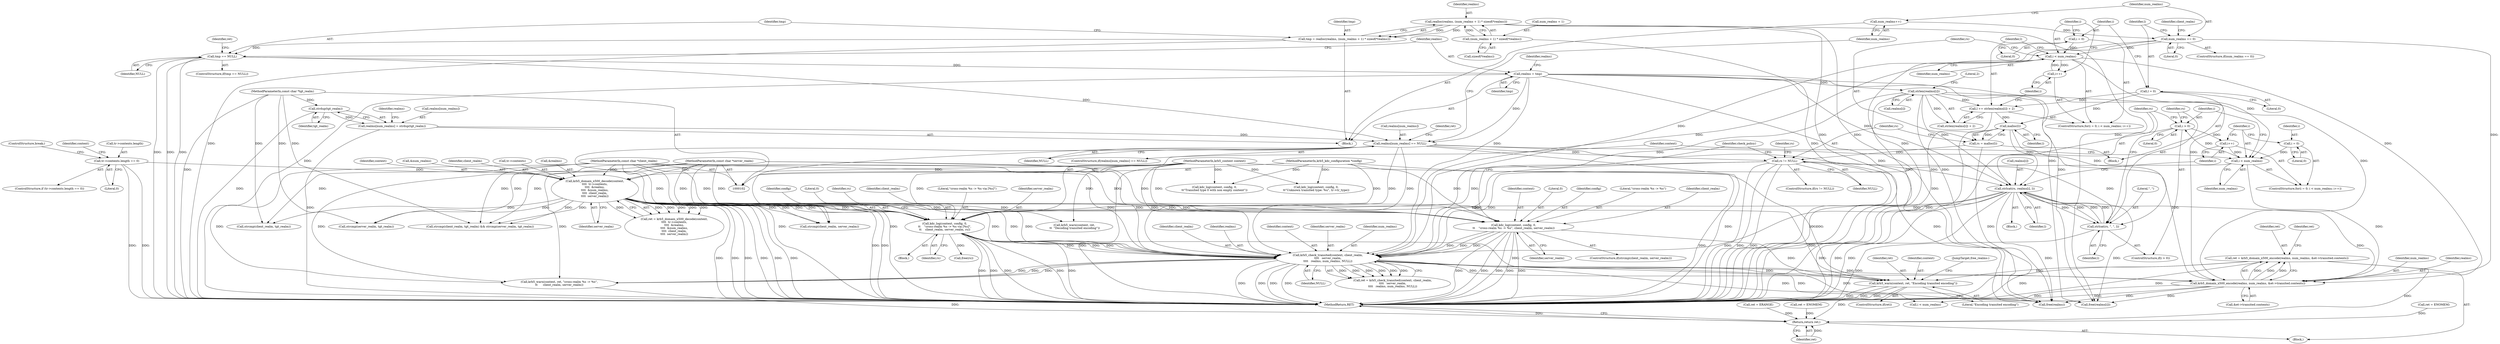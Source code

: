 digraph "0_heimdal_b1e699103f08d6a0ca46a122193c9da65f6cf837@API" {
"1000366" [label="(Call,ret = krb5_domain_x500_encode(realms, num_realms, &et->transited.contents))"];
"1000368" [label="(Call,krb5_domain_x500_encode(realms, num_realms, &et->transited.contents))"];
"1000335" [label="(Call,krb5_check_transited(context, client_realm,\n\t\t\t\t   server_realm,\n\t\t\t\t   realms, num_realms, NULL))"];
"1000252" [label="(Call,kdc_log(context, config, 0,\n\t\t    \"cross-realm %s -> %s\", client_realm, server_realm))"];
"1000157" [label="(Call,krb5_domain_x500_decode(context,\n\t\t\t\t  tr->contents,\n\t\t\t\t  &realms,\n\t\t\t\t  &num_realms,\n\t\t\t\t  client_realm,\n\t\t\t\t  server_realm))"];
"1000103" [label="(MethodParameterIn,krb5_context context)"];
"1000129" [label="(Call,tr->contents.length == 0)"];
"1000108" [label="(MethodParameterIn,const char *client_realm)"];
"1000109" [label="(MethodParameterIn,const char *server_realm)"];
"1000104" [label="(MethodParameterIn,krb5_kdc_configuration *config)"];
"1000320" [label="(Call,kdc_log(context, config, 0,\n\t\t    \"cross-realm %s -> %s via [%s]\",\n\t\t    client_realm, server_realm, rs))"];
"1000314" [label="(Call,strlcat(rs, realms[i], l))"];
"1000310" [label="(Call,strlcat(rs, \", \", l))"];
"1000288" [label="(Call,rs != NULL)"];
"1000283" [label="(Call,rs = malloc(l))"];
"1000285" [label="(Call,malloc(l))"];
"1000262" [label="(Call,l = 0)"];
"1000275" [label="(Call,l += strlen(realms[i]) + 2)"];
"1000278" [label="(Call,strlen(realms[i]))"];
"1000221" [label="(Call,realms = tmp)"];
"1000213" [label="(Call,tmp == NULL)"];
"1000201" [label="(Call,tmp = realloc(realms, (num_realms + 1) * sizeof(*realms)))"];
"1000203" [label="(Call,realloc(realms, (num_realms + 1) * sizeof(*realms)))"];
"1000205" [label="(Call,(num_realms + 1) * sizeof(*realms))"];
"1000231" [label="(Call,realms[num_realms] == NULL)"];
"1000224" [label="(Call,realms[num_realms] = strdup(tgt_realm))"];
"1000228" [label="(Call,strdup(tgt_realm))"];
"1000110" [label="(MethodParameterIn,const char *tgt_realm)"];
"1000300" [label="(Call,i < num_realms)"];
"1000297" [label="(Call,i = 0)"];
"1000303" [label="(Call,i++)"];
"1000307" [label="(Call,i > 0)"];
"1000270" [label="(Call,i < num_realms)"];
"1000267" [label="(Call,i = 0)"];
"1000273" [label="(Call,i++)"];
"1000244" [label="(Call,num_realms == 0)"];
"1000241" [label="(Call,num_realms++)"];
"1000379" [label="(Call,krb5_warn(context, ret, \"Encoding transited encoding\"))"];
"1000399" [label="(Return,return ret;)"];
"1000241" [label="(Call,num_realms++)"];
"1000243" [label="(ControlStructure,if(num_realms == 0))"];
"1000254" [label="(Identifier,config)"];
"1000231" [label="(Call,realms[num_realms] == NULL)"];
"1000269" [label="(Literal,0)"];
"1000229" [label="(Identifier,tgt_realm)"];
"1000383" [label="(JumpTarget,free_realms:)"];
"1000321" [label="(Identifier,context)"];
"1000222" [label="(Identifier,realms)"];
"1000284" [label="(Identifier,rs)"];
"1000314" [label="(Call,strlcat(rs, realms[i], l))"];
"1000322" [label="(Identifier,config)"];
"1000256" [label="(Literal,\"cross-realm %s -> %s\")"];
"1000266" [label="(ControlStructure,for(i = 0; i < num_realms; i++))"];
"1000108" [label="(MethodParameterIn,const char *client_realm)"];
"1000249" [label="(Call,strcmp(client_realm, server_realm))"];
"1000262" [label="(Call,l = 0)"];
"1000225" [label="(Call,realms[num_realms])"];
"1000283" [label="(Call,rs = malloc(l))"];
"1000331" [label="(Identifier,check_policy)"];
"1000171" [label="(Call,krb5_warn(context, ret,\n \t\t  \"Decoding transited encoding\"))"];
"1000278" [label="(Call,strlen(realms[i]))"];
"1000178" [label="(Call,strcmp(client_realm, tgt_realm) && strcmp(server_realm, tgt_realm))"];
"1000246" [label="(Literal,0)"];
"1000129" [label="(Call,tr->contents.length == 0)"];
"1000137" [label="(Call,kdc_log(context, config, 0,\n\t\t\"Transited type 0 with non empty content\"))"];
"1000289" [label="(Identifier,rs)"];
"1000212" [label="(ControlStructure,if(tmp == NULL))"];
"1000370" [label="(Identifier,num_realms)"];
"1000305" [label="(Block,)"];
"1000157" [label="(Call,krb5_domain_x500_decode(context,\n\t\t\t\t  tr->contents,\n\t\t\t\t  &realms,\n\t\t\t\t  &num_realms,\n\t\t\t\t  client_realm,\n\t\t\t\t  server_realm))"];
"1000228" [label="(Call,strdup(tgt_realm))"];
"1000337" [label="(Identifier,client_realm)"];
"1000309" [label="(Literal,0)"];
"1000333" [label="(Call,ret = krb5_check_transited(context, client_realm,\n\t\t\t\t   server_realm,\n\t\t\t\t   realms, num_realms, NULL))"];
"1000319" [label="(Identifier,l)"];
"1000257" [label="(Identifier,client_realm)"];
"1000371" [label="(Call,&et->transited.contents)"];
"1000271" [label="(Identifier,i)"];
"1000316" [label="(Call,realms[i])"];
"1000311" [label="(Identifier,rs)"];
"1000381" [label="(Identifier,ret)"];
"1000377" [label="(ControlStructure,if(ret))"];
"1000328" [label="(Call,free(rs))"];
"1000275" [label="(Call,l += strlen(realms[i]) + 2)"];
"1000242" [label="(Identifier,num_realms)"];
"1000323" [label="(Literal,0)"];
"1000230" [label="(ControlStructure,if(realms[num_realms] == NULL))"];
"1000310" [label="(Call,strlcat(rs, \", \", l))"];
"1000245" [label="(Identifier,num_realms)"];
"1000179" [label="(Call,strcmp(client_realm, tgt_realm))"];
"1000329" [label="(Identifier,rs)"];
"1000393" [label="(Call,free(realms[i]))"];
"1000303" [label="(Call,i++)"];
"1000325" [label="(Identifier,client_realm)"];
"1000128" [label="(ControlStructure,if (tr->contents.length == 0))"];
"1000205" [label="(Call,(num_realms + 1) * sizeof(*realms))"];
"1000313" [label="(Identifier,l)"];
"1000203" [label="(Call,realloc(realms, (num_realms + 1) * sizeof(*realms)))"];
"1000335" [label="(Call,krb5_check_transited(context, client_realm,\n\t\t\t\t   server_realm,\n\t\t\t\t   realms, num_realms, NULL))"];
"1000226" [label="(Identifier,realms)"];
"1000287" [label="(ControlStructure,if(rs != NULL))"];
"1000244" [label="(Call,num_realms == 0)"];
"1000264" [label="(Literal,0)"];
"1000138" [label="(Identifier,context)"];
"1000162" [label="(Call,&realms)"];
"1000304" [label="(Identifier,i)"];
"1000202" [label="(Identifier,tmp)"];
"1000302" [label="(Identifier,num_realms)"];
"1000308" [label="(Identifier,i)"];
"1000130" [label="(Call,tr->contents.length)"];
"1000285" [label="(Call,malloc(l))"];
"1000291" [label="(Block,)"];
"1000367" [label="(Identifier,ret)"];
"1000238" [label="(Identifier,ret)"];
"1000277" [label="(Call,strlen(realms[i]) + 2)"];
"1000250" [label="(Identifier,client_realm)"];
"1000268" [label="(Identifier,i)"];
"1000301" [label="(Identifier,i)"];
"1000260" [label="(Block,)"];
"1000397" [label="(Call,free(realms))"];
"1000273" [label="(Call,i++)"];
"1000345" [label="(Call,krb5_warn(context, ret, \"cross-realm %s -> %s\",\n\t\t      client_realm, server_realm))"];
"1000288" [label="(Call,rs != NULL)"];
"1000232" [label="(Call,realms[num_realms])"];
"1000380" [label="(Identifier,context)"];
"1000307" [label="(Call,i > 0)"];
"1000324" [label="(Literal,\"cross-realm %s -> %s via [%s]\")"];
"1000270" [label="(Call,i < num_realms)"];
"1000233" [label="(Identifier,realms)"];
"1000213" [label="(Call,tmp == NULL)"];
"1000158" [label="(Identifier,context)"];
"1000103" [label="(MethodParameterIn,krb5_context context)"];
"1000109" [label="(MethodParameterIn,const char *server_realm)"];
"1000315" [label="(Identifier,rs)"];
"1000110" [label="(MethodParameterIn,const char *tgt_realm)"];
"1000379" [label="(Call,krb5_warn(context, ret, \"Encoding transited encoding\"))"];
"1000306" [label="(ControlStructure,if(i > 0))"];
"1000400" [label="(Identifier,ret)"];
"1000366" [label="(Call,ret = krb5_domain_x500_encode(realms, num_realms, &et->transited.contents))"];
"1000215" [label="(Identifier,NULL)"];
"1000326" [label="(Identifier,server_realm)"];
"1000267" [label="(Call,i = 0)"];
"1000368" [label="(Call,krb5_domain_x500_encode(realms, num_realms, &et->transited.contents))"];
"1000339" [label="(Identifier,realms)"];
"1000167" [label="(Identifier,server_realm)"];
"1000217" [label="(Call,ret = ENOMEM)"];
"1000185" [label="(Block,)"];
"1000155" [label="(Call,ret = krb5_domain_x500_decode(context,\n\t\t\t\t  tr->contents,\n\t\t\t\t  &realms,\n\t\t\t\t  &num_realms,\n\t\t\t\t  client_realm,\n\t\t\t\t  server_realm))"];
"1000341" [label="(Identifier,NULL)"];
"1000204" [label="(Identifier,realms)"];
"1000135" [label="(Literal,0)"];
"1000201" [label="(Call,tmp = realloc(realms, (num_realms + 1) * sizeof(*realms)))"];
"1000382" [label="(Literal,\"Encoding transited encoding\")"];
"1000399" [label="(Return,return ret;)"];
"1000297" [label="(Call,i = 0)"];
"1000182" [label="(Call,strcmp(server_realm, tgt_realm))"];
"1000298" [label="(Identifier,i)"];
"1000272" [label="(Identifier,num_realms)"];
"1000258" [label="(Identifier,server_realm)"];
"1000290" [label="(Identifier,NULL)"];
"1000300" [label="(Call,i < num_realms)"];
"1000197" [label="(Call,ret = ERANGE)"];
"1000164" [label="(Call,&num_realms)"];
"1000401" [label="(MethodReturn,RET)"];
"1000276" [label="(Identifier,l)"];
"1000299" [label="(Literal,0)"];
"1000223" [label="(Identifier,tmp)"];
"1000237" [label="(Call,ret = ENOMEM)"];
"1000296" [label="(ControlStructure,for(i = 0; i < num_realms; i++))"];
"1000235" [label="(Identifier,NULL)"];
"1000263" [label="(Identifier,l)"];
"1000388" [label="(Call,i < num_realms)"];
"1000274" [label="(Identifier,i)"];
"1000166" [label="(Identifier,client_realm)"];
"1000214" [label="(Identifier,tmp)"];
"1000218" [label="(Identifier,ret)"];
"1000111" [label="(Block,)"];
"1000327" [label="(Identifier,rs)"];
"1000206" [label="(Call,num_realms + 1)"];
"1000248" [label="(ControlStructure,if(strcmp(client_realm, server_realm)))"];
"1000336" [label="(Identifier,context)"];
"1000286" [label="(Identifier,l)"];
"1000252" [label="(Call,kdc_log(context, config, 0,\n\t\t    \"cross-realm %s -> %s\", client_realm, server_realm))"];
"1000279" [label="(Call,realms[i])"];
"1000224" [label="(Call,realms[num_realms] = strdup(tgt_realm))"];
"1000221" [label="(Call,realms = tmp)"];
"1000294" [label="(Identifier,rs)"];
"1000338" [label="(Identifier,server_realm)"];
"1000209" [label="(Call,sizeof(*realms))"];
"1000369" [label="(Identifier,realms)"];
"1000136" [label="(ControlStructure,break;)"];
"1000253" [label="(Identifier,context)"];
"1000312" [label="(Literal,\", \")"];
"1000340" [label="(Identifier,num_realms)"];
"1000282" [label="(Literal,2)"];
"1000104" [label="(MethodParameterIn,krb5_kdc_configuration *config)"];
"1000378" [label="(Identifier,ret)"];
"1000320" [label="(Call,kdc_log(context, config, 0,\n\t\t    \"cross-realm %s -> %s via [%s]\",\n\t\t    client_realm, server_realm, rs))"];
"1000255" [label="(Literal,0)"];
"1000159" [label="(Call,tr->contents)"];
"1000145" [label="(Call,kdc_log(context, config, 0,\n\t\t\"Unknown transited type: %u\", tr->tr_type))"];
"1000366" -> "1000111"  [label="AST: "];
"1000366" -> "1000368"  [label="CFG: "];
"1000367" -> "1000366"  [label="AST: "];
"1000368" -> "1000366"  [label="AST: "];
"1000378" -> "1000366"  [label="CFG: "];
"1000366" -> "1000401"  [label="DDG: "];
"1000366" -> "1000401"  [label="DDG: "];
"1000368" -> "1000366"  [label="DDG: "];
"1000368" -> "1000366"  [label="DDG: "];
"1000368" -> "1000366"  [label="DDG: "];
"1000366" -> "1000379"  [label="DDG: "];
"1000366" -> "1000399"  [label="DDG: "];
"1000368" -> "1000371"  [label="CFG: "];
"1000369" -> "1000368"  [label="AST: "];
"1000370" -> "1000368"  [label="AST: "];
"1000371" -> "1000368"  [label="AST: "];
"1000368" -> "1000401"  [label="DDG: "];
"1000335" -> "1000368"  [label="DDG: "];
"1000335" -> "1000368"  [label="DDG: "];
"1000314" -> "1000368"  [label="DDG: "];
"1000221" -> "1000368"  [label="DDG: "];
"1000231" -> "1000368"  [label="DDG: "];
"1000278" -> "1000368"  [label="DDG: "];
"1000300" -> "1000368"  [label="DDG: "];
"1000270" -> "1000368"  [label="DDG: "];
"1000244" -> "1000368"  [label="DDG: "];
"1000368" -> "1000388"  [label="DDG: "];
"1000368" -> "1000393"  [label="DDG: "];
"1000368" -> "1000397"  [label="DDG: "];
"1000335" -> "1000333"  [label="AST: "];
"1000335" -> "1000341"  [label="CFG: "];
"1000336" -> "1000335"  [label="AST: "];
"1000337" -> "1000335"  [label="AST: "];
"1000338" -> "1000335"  [label="AST: "];
"1000339" -> "1000335"  [label="AST: "];
"1000340" -> "1000335"  [label="AST: "];
"1000341" -> "1000335"  [label="AST: "];
"1000333" -> "1000335"  [label="CFG: "];
"1000335" -> "1000401"  [label="DDG: "];
"1000335" -> "1000401"  [label="DDG: "];
"1000335" -> "1000401"  [label="DDG: "];
"1000335" -> "1000401"  [label="DDG: "];
"1000335" -> "1000333"  [label="DDG: "];
"1000335" -> "1000333"  [label="DDG: "];
"1000335" -> "1000333"  [label="DDG: "];
"1000335" -> "1000333"  [label="DDG: "];
"1000335" -> "1000333"  [label="DDG: "];
"1000335" -> "1000333"  [label="DDG: "];
"1000252" -> "1000335"  [label="DDG: "];
"1000252" -> "1000335"  [label="DDG: "];
"1000252" -> "1000335"  [label="DDG: "];
"1000320" -> "1000335"  [label="DDG: "];
"1000320" -> "1000335"  [label="DDG: "];
"1000320" -> "1000335"  [label="DDG: "];
"1000157" -> "1000335"  [label="DDG: "];
"1000157" -> "1000335"  [label="DDG: "];
"1000157" -> "1000335"  [label="DDG: "];
"1000103" -> "1000335"  [label="DDG: "];
"1000108" -> "1000335"  [label="DDG: "];
"1000109" -> "1000335"  [label="DDG: "];
"1000314" -> "1000335"  [label="DDG: "];
"1000221" -> "1000335"  [label="DDG: "];
"1000231" -> "1000335"  [label="DDG: "];
"1000231" -> "1000335"  [label="DDG: "];
"1000278" -> "1000335"  [label="DDG: "];
"1000300" -> "1000335"  [label="DDG: "];
"1000270" -> "1000335"  [label="DDG: "];
"1000244" -> "1000335"  [label="DDG: "];
"1000288" -> "1000335"  [label="DDG: "];
"1000335" -> "1000345"  [label="DDG: "];
"1000335" -> "1000345"  [label="DDG: "];
"1000335" -> "1000345"  [label="DDG: "];
"1000335" -> "1000379"  [label="DDG: "];
"1000335" -> "1000388"  [label="DDG: "];
"1000335" -> "1000393"  [label="DDG: "];
"1000335" -> "1000397"  [label="DDG: "];
"1000252" -> "1000248"  [label="AST: "];
"1000252" -> "1000258"  [label="CFG: "];
"1000253" -> "1000252"  [label="AST: "];
"1000254" -> "1000252"  [label="AST: "];
"1000255" -> "1000252"  [label="AST: "];
"1000256" -> "1000252"  [label="AST: "];
"1000257" -> "1000252"  [label="AST: "];
"1000258" -> "1000252"  [label="AST: "];
"1000331" -> "1000252"  [label="CFG: "];
"1000252" -> "1000401"  [label="DDG: "];
"1000252" -> "1000401"  [label="DDG: "];
"1000252" -> "1000401"  [label="DDG: "];
"1000252" -> "1000401"  [label="DDG: "];
"1000252" -> "1000401"  [label="DDG: "];
"1000157" -> "1000252"  [label="DDG: "];
"1000157" -> "1000252"  [label="DDG: "];
"1000157" -> "1000252"  [label="DDG: "];
"1000103" -> "1000252"  [label="DDG: "];
"1000104" -> "1000252"  [label="DDG: "];
"1000108" -> "1000252"  [label="DDG: "];
"1000109" -> "1000252"  [label="DDG: "];
"1000252" -> "1000379"  [label="DDG: "];
"1000157" -> "1000155"  [label="AST: "];
"1000157" -> "1000167"  [label="CFG: "];
"1000158" -> "1000157"  [label="AST: "];
"1000159" -> "1000157"  [label="AST: "];
"1000162" -> "1000157"  [label="AST: "];
"1000164" -> "1000157"  [label="AST: "];
"1000166" -> "1000157"  [label="AST: "];
"1000167" -> "1000157"  [label="AST: "];
"1000155" -> "1000157"  [label="CFG: "];
"1000157" -> "1000401"  [label="DDG: "];
"1000157" -> "1000401"  [label="DDG: "];
"1000157" -> "1000401"  [label="DDG: "];
"1000157" -> "1000401"  [label="DDG: "];
"1000157" -> "1000401"  [label="DDG: "];
"1000157" -> "1000401"  [label="DDG: "];
"1000157" -> "1000155"  [label="DDG: "];
"1000157" -> "1000155"  [label="DDG: "];
"1000157" -> "1000155"  [label="DDG: "];
"1000157" -> "1000155"  [label="DDG: "];
"1000157" -> "1000155"  [label="DDG: "];
"1000157" -> "1000155"  [label="DDG: "];
"1000103" -> "1000157"  [label="DDG: "];
"1000129" -> "1000157"  [label="DDG: "];
"1000108" -> "1000157"  [label="DDG: "];
"1000109" -> "1000157"  [label="DDG: "];
"1000157" -> "1000171"  [label="DDG: "];
"1000157" -> "1000178"  [label="DDG: "];
"1000157" -> "1000178"  [label="DDG: "];
"1000157" -> "1000179"  [label="DDG: "];
"1000157" -> "1000182"  [label="DDG: "];
"1000157" -> "1000249"  [label="DDG: "];
"1000157" -> "1000249"  [label="DDG: "];
"1000157" -> "1000320"  [label="DDG: "];
"1000157" -> "1000320"  [label="DDG: "];
"1000157" -> "1000320"  [label="DDG: "];
"1000157" -> "1000379"  [label="DDG: "];
"1000103" -> "1000102"  [label="AST: "];
"1000103" -> "1000401"  [label="DDG: "];
"1000103" -> "1000137"  [label="DDG: "];
"1000103" -> "1000145"  [label="DDG: "];
"1000103" -> "1000171"  [label="DDG: "];
"1000103" -> "1000320"  [label="DDG: "];
"1000103" -> "1000345"  [label="DDG: "];
"1000103" -> "1000379"  [label="DDG: "];
"1000129" -> "1000128"  [label="AST: "];
"1000129" -> "1000135"  [label="CFG: "];
"1000130" -> "1000129"  [label="AST: "];
"1000135" -> "1000129"  [label="AST: "];
"1000136" -> "1000129"  [label="CFG: "];
"1000138" -> "1000129"  [label="CFG: "];
"1000129" -> "1000401"  [label="DDG: "];
"1000129" -> "1000401"  [label="DDG: "];
"1000108" -> "1000102"  [label="AST: "];
"1000108" -> "1000401"  [label="DDG: "];
"1000108" -> "1000178"  [label="DDG: "];
"1000108" -> "1000179"  [label="DDG: "];
"1000108" -> "1000249"  [label="DDG: "];
"1000108" -> "1000320"  [label="DDG: "];
"1000108" -> "1000345"  [label="DDG: "];
"1000109" -> "1000102"  [label="AST: "];
"1000109" -> "1000401"  [label="DDG: "];
"1000109" -> "1000178"  [label="DDG: "];
"1000109" -> "1000182"  [label="DDG: "];
"1000109" -> "1000249"  [label="DDG: "];
"1000109" -> "1000320"  [label="DDG: "];
"1000109" -> "1000345"  [label="DDG: "];
"1000104" -> "1000102"  [label="AST: "];
"1000104" -> "1000401"  [label="DDG: "];
"1000104" -> "1000137"  [label="DDG: "];
"1000104" -> "1000145"  [label="DDG: "];
"1000104" -> "1000320"  [label="DDG: "];
"1000320" -> "1000291"  [label="AST: "];
"1000320" -> "1000327"  [label="CFG: "];
"1000321" -> "1000320"  [label="AST: "];
"1000322" -> "1000320"  [label="AST: "];
"1000323" -> "1000320"  [label="AST: "];
"1000324" -> "1000320"  [label="AST: "];
"1000325" -> "1000320"  [label="AST: "];
"1000326" -> "1000320"  [label="AST: "];
"1000327" -> "1000320"  [label="AST: "];
"1000329" -> "1000320"  [label="CFG: "];
"1000320" -> "1000401"  [label="DDG: "];
"1000320" -> "1000401"  [label="DDG: "];
"1000320" -> "1000401"  [label="DDG: "];
"1000320" -> "1000401"  [label="DDG: "];
"1000320" -> "1000401"  [label="DDG: "];
"1000314" -> "1000320"  [label="DDG: "];
"1000288" -> "1000320"  [label="DDG: "];
"1000320" -> "1000328"  [label="DDG: "];
"1000320" -> "1000379"  [label="DDG: "];
"1000314" -> "1000305"  [label="AST: "];
"1000314" -> "1000319"  [label="CFG: "];
"1000315" -> "1000314"  [label="AST: "];
"1000316" -> "1000314"  [label="AST: "];
"1000319" -> "1000314"  [label="AST: "];
"1000304" -> "1000314"  [label="CFG: "];
"1000314" -> "1000401"  [label="DDG: "];
"1000314" -> "1000401"  [label="DDG: "];
"1000314" -> "1000401"  [label="DDG: "];
"1000314" -> "1000310"  [label="DDG: "];
"1000314" -> "1000310"  [label="DDG: "];
"1000310" -> "1000314"  [label="DDG: "];
"1000310" -> "1000314"  [label="DDG: "];
"1000288" -> "1000314"  [label="DDG: "];
"1000221" -> "1000314"  [label="DDG: "];
"1000278" -> "1000314"  [label="DDG: "];
"1000285" -> "1000314"  [label="DDG: "];
"1000314" -> "1000393"  [label="DDG: "];
"1000314" -> "1000397"  [label="DDG: "];
"1000310" -> "1000306"  [label="AST: "];
"1000310" -> "1000313"  [label="CFG: "];
"1000311" -> "1000310"  [label="AST: "];
"1000312" -> "1000310"  [label="AST: "];
"1000313" -> "1000310"  [label="AST: "];
"1000315" -> "1000310"  [label="CFG: "];
"1000310" -> "1000401"  [label="DDG: "];
"1000288" -> "1000310"  [label="DDG: "];
"1000285" -> "1000310"  [label="DDG: "];
"1000288" -> "1000287"  [label="AST: "];
"1000288" -> "1000290"  [label="CFG: "];
"1000289" -> "1000288"  [label="AST: "];
"1000290" -> "1000288"  [label="AST: "];
"1000294" -> "1000288"  [label="CFG: "];
"1000331" -> "1000288"  [label="CFG: "];
"1000288" -> "1000401"  [label="DDG: "];
"1000288" -> "1000401"  [label="DDG: "];
"1000288" -> "1000401"  [label="DDG: "];
"1000283" -> "1000288"  [label="DDG: "];
"1000231" -> "1000288"  [label="DDG: "];
"1000283" -> "1000260"  [label="AST: "];
"1000283" -> "1000285"  [label="CFG: "];
"1000284" -> "1000283"  [label="AST: "];
"1000285" -> "1000283"  [label="AST: "];
"1000289" -> "1000283"  [label="CFG: "];
"1000283" -> "1000401"  [label="DDG: "];
"1000285" -> "1000283"  [label="DDG: "];
"1000285" -> "1000286"  [label="CFG: "];
"1000286" -> "1000285"  [label="AST: "];
"1000285" -> "1000401"  [label="DDG: "];
"1000262" -> "1000285"  [label="DDG: "];
"1000275" -> "1000285"  [label="DDG: "];
"1000262" -> "1000260"  [label="AST: "];
"1000262" -> "1000264"  [label="CFG: "];
"1000263" -> "1000262"  [label="AST: "];
"1000264" -> "1000262"  [label="AST: "];
"1000268" -> "1000262"  [label="CFG: "];
"1000262" -> "1000275"  [label="DDG: "];
"1000275" -> "1000266"  [label="AST: "];
"1000275" -> "1000277"  [label="CFG: "];
"1000276" -> "1000275"  [label="AST: "];
"1000277" -> "1000275"  [label="AST: "];
"1000274" -> "1000275"  [label="CFG: "];
"1000275" -> "1000401"  [label="DDG: "];
"1000278" -> "1000275"  [label="DDG: "];
"1000278" -> "1000277"  [label="AST: "];
"1000278" -> "1000279"  [label="CFG: "];
"1000279" -> "1000278"  [label="AST: "];
"1000282" -> "1000278"  [label="CFG: "];
"1000278" -> "1000401"  [label="DDG: "];
"1000278" -> "1000277"  [label="DDG: "];
"1000221" -> "1000278"  [label="DDG: "];
"1000278" -> "1000393"  [label="DDG: "];
"1000278" -> "1000397"  [label="DDG: "];
"1000221" -> "1000185"  [label="AST: "];
"1000221" -> "1000223"  [label="CFG: "];
"1000222" -> "1000221"  [label="AST: "];
"1000223" -> "1000221"  [label="AST: "];
"1000226" -> "1000221"  [label="CFG: "];
"1000221" -> "1000401"  [label="DDG: "];
"1000213" -> "1000221"  [label="DDG: "];
"1000221" -> "1000231"  [label="DDG: "];
"1000221" -> "1000393"  [label="DDG: "];
"1000221" -> "1000397"  [label="DDG: "];
"1000213" -> "1000212"  [label="AST: "];
"1000213" -> "1000215"  [label="CFG: "];
"1000214" -> "1000213"  [label="AST: "];
"1000215" -> "1000213"  [label="AST: "];
"1000218" -> "1000213"  [label="CFG: "];
"1000222" -> "1000213"  [label="CFG: "];
"1000213" -> "1000401"  [label="DDG: "];
"1000213" -> "1000401"  [label="DDG: "];
"1000213" -> "1000401"  [label="DDG: "];
"1000201" -> "1000213"  [label="DDG: "];
"1000213" -> "1000231"  [label="DDG: "];
"1000201" -> "1000185"  [label="AST: "];
"1000201" -> "1000203"  [label="CFG: "];
"1000202" -> "1000201"  [label="AST: "];
"1000203" -> "1000201"  [label="AST: "];
"1000214" -> "1000201"  [label="CFG: "];
"1000201" -> "1000401"  [label="DDG: "];
"1000203" -> "1000201"  [label="DDG: "];
"1000203" -> "1000201"  [label="DDG: "];
"1000203" -> "1000205"  [label="CFG: "];
"1000204" -> "1000203"  [label="AST: "];
"1000205" -> "1000203"  [label="AST: "];
"1000203" -> "1000401"  [label="DDG: "];
"1000205" -> "1000203"  [label="DDG: "];
"1000203" -> "1000393"  [label="DDG: "];
"1000203" -> "1000397"  [label="DDG: "];
"1000205" -> "1000209"  [label="CFG: "];
"1000206" -> "1000205"  [label="AST: "];
"1000209" -> "1000205"  [label="AST: "];
"1000205" -> "1000401"  [label="DDG: "];
"1000231" -> "1000230"  [label="AST: "];
"1000231" -> "1000235"  [label="CFG: "];
"1000232" -> "1000231"  [label="AST: "];
"1000235" -> "1000231"  [label="AST: "];
"1000238" -> "1000231"  [label="CFG: "];
"1000242" -> "1000231"  [label="CFG: "];
"1000231" -> "1000401"  [label="DDG: "];
"1000231" -> "1000401"  [label="DDG: "];
"1000231" -> "1000401"  [label="DDG: "];
"1000224" -> "1000231"  [label="DDG: "];
"1000231" -> "1000397"  [label="DDG: "];
"1000224" -> "1000185"  [label="AST: "];
"1000224" -> "1000228"  [label="CFG: "];
"1000225" -> "1000224"  [label="AST: "];
"1000228" -> "1000224"  [label="AST: "];
"1000233" -> "1000224"  [label="CFG: "];
"1000224" -> "1000401"  [label="DDG: "];
"1000228" -> "1000224"  [label="DDG: "];
"1000228" -> "1000229"  [label="CFG: "];
"1000229" -> "1000228"  [label="AST: "];
"1000228" -> "1000401"  [label="DDG: "];
"1000110" -> "1000228"  [label="DDG: "];
"1000110" -> "1000102"  [label="AST: "];
"1000110" -> "1000401"  [label="DDG: "];
"1000110" -> "1000178"  [label="DDG: "];
"1000110" -> "1000179"  [label="DDG: "];
"1000110" -> "1000182"  [label="DDG: "];
"1000300" -> "1000296"  [label="AST: "];
"1000300" -> "1000302"  [label="CFG: "];
"1000301" -> "1000300"  [label="AST: "];
"1000302" -> "1000300"  [label="AST: "];
"1000308" -> "1000300"  [label="CFG: "];
"1000321" -> "1000300"  [label="CFG: "];
"1000297" -> "1000300"  [label="DDG: "];
"1000303" -> "1000300"  [label="DDG: "];
"1000270" -> "1000300"  [label="DDG: "];
"1000300" -> "1000307"  [label="DDG: "];
"1000297" -> "1000296"  [label="AST: "];
"1000297" -> "1000299"  [label="CFG: "];
"1000298" -> "1000297"  [label="AST: "];
"1000299" -> "1000297"  [label="AST: "];
"1000301" -> "1000297"  [label="CFG: "];
"1000303" -> "1000296"  [label="AST: "];
"1000303" -> "1000304"  [label="CFG: "];
"1000304" -> "1000303"  [label="AST: "];
"1000301" -> "1000303"  [label="CFG: "];
"1000307" -> "1000303"  [label="DDG: "];
"1000307" -> "1000306"  [label="AST: "];
"1000307" -> "1000309"  [label="CFG: "];
"1000308" -> "1000307"  [label="AST: "];
"1000309" -> "1000307"  [label="AST: "];
"1000311" -> "1000307"  [label="CFG: "];
"1000315" -> "1000307"  [label="CFG: "];
"1000307" -> "1000401"  [label="DDG: "];
"1000270" -> "1000266"  [label="AST: "];
"1000270" -> "1000272"  [label="CFG: "];
"1000271" -> "1000270"  [label="AST: "];
"1000272" -> "1000270"  [label="AST: "];
"1000276" -> "1000270"  [label="CFG: "];
"1000284" -> "1000270"  [label="CFG: "];
"1000267" -> "1000270"  [label="DDG: "];
"1000273" -> "1000270"  [label="DDG: "];
"1000244" -> "1000270"  [label="DDG: "];
"1000270" -> "1000273"  [label="DDG: "];
"1000267" -> "1000266"  [label="AST: "];
"1000267" -> "1000269"  [label="CFG: "];
"1000268" -> "1000267"  [label="AST: "];
"1000269" -> "1000267"  [label="AST: "];
"1000271" -> "1000267"  [label="CFG: "];
"1000273" -> "1000266"  [label="AST: "];
"1000273" -> "1000274"  [label="CFG: "];
"1000274" -> "1000273"  [label="AST: "];
"1000271" -> "1000273"  [label="CFG: "];
"1000244" -> "1000243"  [label="AST: "];
"1000244" -> "1000246"  [label="CFG: "];
"1000245" -> "1000244"  [label="AST: "];
"1000246" -> "1000244"  [label="AST: "];
"1000250" -> "1000244"  [label="CFG: "];
"1000263" -> "1000244"  [label="CFG: "];
"1000244" -> "1000401"  [label="DDG: "];
"1000241" -> "1000244"  [label="DDG: "];
"1000241" -> "1000185"  [label="AST: "];
"1000241" -> "1000242"  [label="CFG: "];
"1000242" -> "1000241"  [label="AST: "];
"1000245" -> "1000241"  [label="CFG: "];
"1000379" -> "1000377"  [label="AST: "];
"1000379" -> "1000382"  [label="CFG: "];
"1000380" -> "1000379"  [label="AST: "];
"1000381" -> "1000379"  [label="AST: "];
"1000382" -> "1000379"  [label="AST: "];
"1000383" -> "1000379"  [label="CFG: "];
"1000379" -> "1000401"  [label="DDG: "];
"1000379" -> "1000401"  [label="DDG: "];
"1000379" -> "1000401"  [label="DDG: "];
"1000379" -> "1000399"  [label="DDG: "];
"1000399" -> "1000111"  [label="AST: "];
"1000399" -> "1000400"  [label="CFG: "];
"1000400" -> "1000399"  [label="AST: "];
"1000401" -> "1000399"  [label="CFG: "];
"1000399" -> "1000401"  [label="DDG: "];
"1000400" -> "1000399"  [label="DDG: "];
"1000237" -> "1000399"  [label="DDG: "];
"1000197" -> "1000399"  [label="DDG: "];
"1000217" -> "1000399"  [label="DDG: "];
"1000345" -> "1000399"  [label="DDG: "];
}
